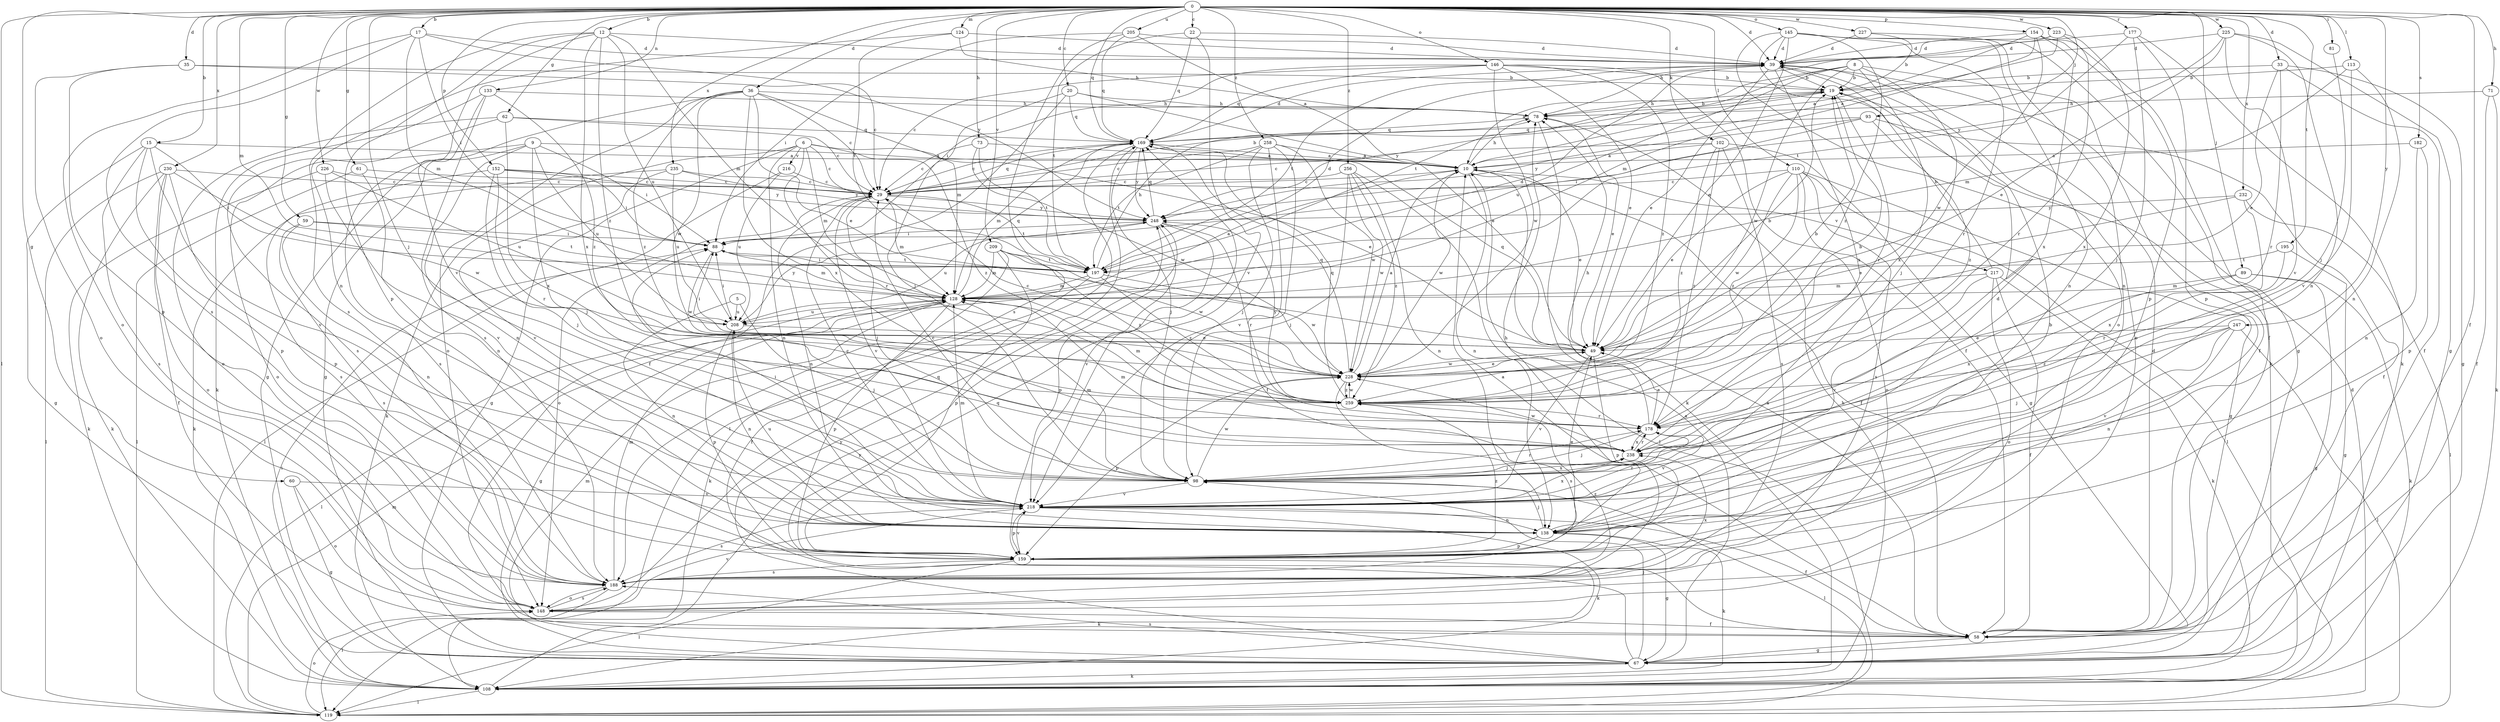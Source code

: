 strict digraph  {
0;
5;
6;
8;
9;
10;
12;
15;
17;
19;
20;
22;
29;
33;
35;
36;
39;
49;
58;
59;
60;
61;
62;
67;
71;
73;
78;
81;
88;
89;
93;
98;
102;
108;
110;
113;
119;
124;
128;
133;
138;
145;
146;
148;
152;
154;
159;
169;
177;
178;
182;
188;
195;
197;
205;
208;
209;
216;
217;
218;
223;
225;
226;
227;
228;
230;
232;
235;
238;
247;
248;
256;
258;
259;
0 -> 12  [label=b];
0 -> 15  [label=b];
0 -> 17  [label=b];
0 -> 20  [label=c];
0 -> 22  [label=c];
0 -> 33  [label=d];
0 -> 35  [label=d];
0 -> 36  [label=d];
0 -> 39  [label=d];
0 -> 58  [label=f];
0 -> 59  [label=g];
0 -> 60  [label=g];
0 -> 61  [label=g];
0 -> 62  [label=g];
0 -> 71  [label=h];
0 -> 73  [label=h];
0 -> 81  [label=i];
0 -> 89  [label=j];
0 -> 93  [label=j];
0 -> 98  [label=j];
0 -> 102  [label=k];
0 -> 110  [label=l];
0 -> 113  [label=l];
0 -> 119  [label=l];
0 -> 124  [label=m];
0 -> 128  [label=m];
0 -> 133  [label=n];
0 -> 145  [label=o];
0 -> 146  [label=o];
0 -> 152  [label=p];
0 -> 154  [label=p];
0 -> 169  [label=q];
0 -> 177  [label=r];
0 -> 182  [label=s];
0 -> 195  [label=t];
0 -> 205  [label=u];
0 -> 209  [label=v];
0 -> 223  [label=w];
0 -> 225  [label=w];
0 -> 226  [label=w];
0 -> 227  [label=w];
0 -> 230  [label=x];
0 -> 232  [label=x];
0 -> 235  [label=x];
0 -> 247  [label=y];
0 -> 256  [label=z];
0 -> 258  [label=z];
5 -> 98  [label=j];
5 -> 138  [label=n];
5 -> 208  [label=u];
6 -> 29  [label=c];
6 -> 49  [label=e];
6 -> 67  [label=g];
6 -> 108  [label=k];
6 -> 128  [label=m];
6 -> 138  [label=n];
6 -> 178  [label=r];
6 -> 216  [label=v];
6 -> 259  [label=z];
8 -> 10  [label=a];
8 -> 19  [label=b];
8 -> 58  [label=f];
8 -> 98  [label=j];
8 -> 197  [label=t];
8 -> 208  [label=u];
8 -> 228  [label=w];
8 -> 238  [label=x];
9 -> 10  [label=a];
9 -> 88  [label=i];
9 -> 98  [label=j];
9 -> 138  [label=n];
9 -> 148  [label=o];
9 -> 188  [label=s];
9 -> 208  [label=u];
10 -> 29  [label=c];
10 -> 49  [label=e];
10 -> 58  [label=f];
10 -> 78  [label=h];
10 -> 138  [label=n];
10 -> 217  [label=v];
10 -> 228  [label=w];
12 -> 39  [label=d];
12 -> 128  [label=m];
12 -> 159  [label=p];
12 -> 188  [label=s];
12 -> 208  [label=u];
12 -> 218  [label=v];
12 -> 238  [label=x];
12 -> 259  [label=z];
15 -> 10  [label=a];
15 -> 67  [label=g];
15 -> 159  [label=p];
15 -> 188  [label=s];
15 -> 197  [label=t];
15 -> 218  [label=v];
17 -> 39  [label=d];
17 -> 88  [label=i];
17 -> 128  [label=m];
17 -> 148  [label=o];
17 -> 188  [label=s];
17 -> 248  [label=y];
19 -> 78  [label=h];
19 -> 178  [label=r];
19 -> 248  [label=y];
20 -> 49  [label=e];
20 -> 58  [label=f];
20 -> 78  [label=h];
20 -> 98  [label=j];
20 -> 169  [label=q];
22 -> 39  [label=d];
22 -> 169  [label=q];
22 -> 197  [label=t];
22 -> 218  [label=v];
29 -> 19  [label=b];
29 -> 98  [label=j];
29 -> 128  [label=m];
29 -> 138  [label=n];
29 -> 148  [label=o];
29 -> 169  [label=q];
29 -> 197  [label=t];
29 -> 218  [label=v];
29 -> 248  [label=y];
33 -> 19  [label=b];
33 -> 49  [label=e];
33 -> 58  [label=f];
33 -> 67  [label=g];
33 -> 178  [label=r];
35 -> 19  [label=b];
35 -> 29  [label=c];
35 -> 148  [label=o];
35 -> 159  [label=p];
36 -> 29  [label=c];
36 -> 49  [label=e];
36 -> 67  [label=g];
36 -> 78  [label=h];
36 -> 128  [label=m];
36 -> 148  [label=o];
36 -> 228  [label=w];
36 -> 238  [label=x];
36 -> 259  [label=z];
39 -> 19  [label=b];
39 -> 49  [label=e];
39 -> 148  [label=o];
39 -> 197  [label=t];
39 -> 238  [label=x];
49 -> 19  [label=b];
49 -> 88  [label=i];
49 -> 159  [label=p];
49 -> 169  [label=q];
49 -> 218  [label=v];
49 -> 228  [label=w];
58 -> 10  [label=a];
58 -> 39  [label=d];
58 -> 67  [label=g];
59 -> 88  [label=i];
59 -> 138  [label=n];
59 -> 188  [label=s];
59 -> 197  [label=t];
60 -> 67  [label=g];
60 -> 148  [label=o];
60 -> 218  [label=v];
61 -> 29  [label=c];
61 -> 119  [label=l];
61 -> 138  [label=n];
62 -> 29  [label=c];
62 -> 148  [label=o];
62 -> 169  [label=q];
62 -> 188  [label=s];
62 -> 238  [label=x];
67 -> 10  [label=a];
67 -> 98  [label=j];
67 -> 108  [label=k];
67 -> 128  [label=m];
67 -> 169  [label=q];
67 -> 188  [label=s];
67 -> 248  [label=y];
71 -> 58  [label=f];
71 -> 78  [label=h];
71 -> 108  [label=k];
73 -> 10  [label=a];
73 -> 29  [label=c];
73 -> 197  [label=t];
73 -> 228  [label=w];
78 -> 19  [label=b];
78 -> 49  [label=e];
78 -> 108  [label=k];
78 -> 169  [label=q];
81 -> 98  [label=j];
88 -> 128  [label=m];
88 -> 197  [label=t];
88 -> 228  [label=w];
89 -> 67  [label=g];
89 -> 108  [label=k];
89 -> 128  [label=m];
89 -> 238  [label=x];
93 -> 58  [label=f];
93 -> 88  [label=i];
93 -> 169  [label=q];
93 -> 248  [label=y];
93 -> 259  [label=z];
98 -> 29  [label=c];
98 -> 119  [label=l];
98 -> 128  [label=m];
98 -> 178  [label=r];
98 -> 218  [label=v];
98 -> 228  [label=w];
98 -> 238  [label=x];
102 -> 10  [label=a];
102 -> 29  [label=c];
102 -> 67  [label=g];
102 -> 178  [label=r];
102 -> 188  [label=s];
102 -> 259  [label=z];
108 -> 78  [label=h];
108 -> 88  [label=i];
108 -> 119  [label=l];
108 -> 248  [label=y];
110 -> 29  [label=c];
110 -> 49  [label=e];
110 -> 67  [label=g];
110 -> 119  [label=l];
110 -> 148  [label=o];
110 -> 188  [label=s];
110 -> 228  [label=w];
110 -> 259  [label=z];
113 -> 19  [label=b];
113 -> 128  [label=m];
113 -> 138  [label=n];
113 -> 218  [label=v];
119 -> 39  [label=d];
119 -> 128  [label=m];
119 -> 148  [label=o];
124 -> 39  [label=d];
124 -> 78  [label=h];
124 -> 138  [label=n];
124 -> 197  [label=t];
128 -> 10  [label=a];
128 -> 39  [label=d];
128 -> 67  [label=g];
128 -> 119  [label=l];
128 -> 159  [label=p];
128 -> 169  [label=q];
128 -> 208  [label=u];
133 -> 67  [label=g];
133 -> 78  [label=h];
133 -> 108  [label=k];
133 -> 188  [label=s];
133 -> 259  [label=z];
138 -> 39  [label=d];
138 -> 49  [label=e];
138 -> 67  [label=g];
138 -> 98  [label=j];
138 -> 108  [label=k];
138 -> 159  [label=p];
138 -> 208  [label=u];
145 -> 39  [label=d];
145 -> 49  [label=e];
145 -> 58  [label=f];
145 -> 108  [label=k];
145 -> 138  [label=n];
145 -> 148  [label=o];
145 -> 178  [label=r];
145 -> 259  [label=z];
146 -> 19  [label=b];
146 -> 29  [label=c];
146 -> 49  [label=e];
146 -> 58  [label=f];
146 -> 88  [label=i];
146 -> 169  [label=q];
146 -> 228  [label=w];
146 -> 259  [label=z];
148 -> 58  [label=f];
148 -> 169  [label=q];
148 -> 188  [label=s];
148 -> 218  [label=v];
152 -> 29  [label=c];
152 -> 88  [label=i];
152 -> 98  [label=j];
152 -> 178  [label=r];
152 -> 188  [label=s];
152 -> 248  [label=y];
154 -> 10  [label=a];
154 -> 39  [label=d];
154 -> 67  [label=g];
154 -> 128  [label=m];
154 -> 159  [label=p];
154 -> 228  [label=w];
154 -> 238  [label=x];
159 -> 19  [label=b];
159 -> 78  [label=h];
159 -> 108  [label=k];
159 -> 119  [label=l];
159 -> 188  [label=s];
159 -> 218  [label=v];
159 -> 259  [label=z];
169 -> 10  [label=a];
169 -> 29  [label=c];
169 -> 39  [label=d];
169 -> 98  [label=j];
169 -> 119  [label=l];
169 -> 128  [label=m];
169 -> 248  [label=y];
177 -> 39  [label=d];
177 -> 98  [label=j];
177 -> 108  [label=k];
177 -> 159  [label=p];
177 -> 197  [label=t];
178 -> 49  [label=e];
178 -> 78  [label=h];
178 -> 98  [label=j];
178 -> 218  [label=v];
178 -> 238  [label=x];
182 -> 10  [label=a];
182 -> 138  [label=n];
182 -> 159  [label=p];
188 -> 10  [label=a];
188 -> 119  [label=l];
188 -> 128  [label=m];
188 -> 148  [label=o];
188 -> 238  [label=x];
188 -> 259  [label=z];
195 -> 67  [label=g];
195 -> 178  [label=r];
195 -> 197  [label=t];
197 -> 39  [label=d];
197 -> 78  [label=h];
197 -> 88  [label=i];
197 -> 108  [label=k];
197 -> 128  [label=m];
197 -> 228  [label=w];
197 -> 259  [label=z];
205 -> 10  [label=a];
205 -> 39  [label=d];
205 -> 88  [label=i];
205 -> 169  [label=q];
205 -> 188  [label=s];
208 -> 49  [label=e];
208 -> 88  [label=i];
208 -> 138  [label=n];
208 -> 159  [label=p];
208 -> 248  [label=y];
209 -> 58  [label=f];
209 -> 128  [label=m];
209 -> 159  [label=p];
209 -> 197  [label=t];
209 -> 228  [label=w];
209 -> 259  [label=z];
216 -> 29  [label=c];
216 -> 119  [label=l];
216 -> 208  [label=u];
217 -> 19  [label=b];
217 -> 58  [label=f];
217 -> 108  [label=k];
217 -> 128  [label=m];
217 -> 148  [label=o];
217 -> 218  [label=v];
218 -> 29  [label=c];
218 -> 58  [label=f];
218 -> 88  [label=i];
218 -> 108  [label=k];
218 -> 128  [label=m];
218 -> 138  [label=n];
218 -> 159  [label=p];
218 -> 178  [label=r];
218 -> 188  [label=s];
218 -> 238  [label=x];
223 -> 10  [label=a];
223 -> 39  [label=d];
223 -> 78  [label=h];
223 -> 178  [label=r];
223 -> 238  [label=x];
225 -> 39  [label=d];
225 -> 49  [label=e];
225 -> 67  [label=g];
225 -> 138  [label=n];
225 -> 218  [label=v];
225 -> 248  [label=y];
226 -> 29  [label=c];
226 -> 108  [label=k];
226 -> 208  [label=u];
226 -> 218  [label=v];
227 -> 19  [label=b];
227 -> 39  [label=d];
227 -> 138  [label=n];
228 -> 10  [label=a];
228 -> 19  [label=b];
228 -> 29  [label=c];
228 -> 49  [label=e];
228 -> 159  [label=p];
228 -> 169  [label=q];
228 -> 188  [label=s];
228 -> 259  [label=z];
230 -> 29  [label=c];
230 -> 58  [label=f];
230 -> 108  [label=k];
230 -> 119  [label=l];
230 -> 148  [label=o];
230 -> 159  [label=p];
230 -> 228  [label=w];
232 -> 49  [label=e];
232 -> 119  [label=l];
232 -> 238  [label=x];
232 -> 248  [label=y];
235 -> 29  [label=c];
235 -> 108  [label=k];
235 -> 208  [label=u];
235 -> 218  [label=v];
235 -> 248  [label=y];
238 -> 98  [label=j];
238 -> 128  [label=m];
238 -> 178  [label=r];
238 -> 228  [label=w];
247 -> 49  [label=e];
247 -> 98  [label=j];
247 -> 119  [label=l];
247 -> 138  [label=n];
247 -> 218  [label=v];
247 -> 259  [label=z];
248 -> 88  [label=i];
248 -> 159  [label=p];
248 -> 169  [label=q];
248 -> 178  [label=r];
248 -> 208  [label=u];
248 -> 218  [label=v];
256 -> 29  [label=c];
256 -> 98  [label=j];
256 -> 119  [label=l];
256 -> 138  [label=n];
256 -> 228  [label=w];
256 -> 259  [label=z];
258 -> 10  [label=a];
258 -> 29  [label=c];
258 -> 58  [label=f];
258 -> 98  [label=j];
258 -> 197  [label=t];
258 -> 218  [label=v];
258 -> 228  [label=w];
259 -> 19  [label=b];
259 -> 128  [label=m];
259 -> 169  [label=q];
259 -> 178  [label=r];
259 -> 228  [label=w];
259 -> 248  [label=y];
}
